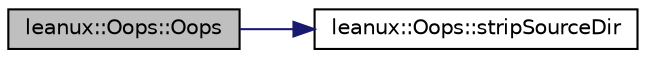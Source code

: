digraph "leanux::Oops::Oops"
{
 // LATEX_PDF_SIZE
  bgcolor="transparent";
  edge [fontname="Helvetica",fontsize="10",labelfontname="Helvetica",labelfontsize="10"];
  node [fontname="Helvetica",fontsize="10",shape=record];
  rankdir="LR";
  Node1 [label="leanux::Oops::Oops",height=0.2,width=0.4,color="black", fillcolor="grey75", style="filled", fontcolor="black",tooltip="construct Oops from source file name, line and with msg."];
  Node1 -> Node2 [color="midnightblue",fontsize="10",style="solid",fontname="Helvetica"];
  Node2 [label="leanux::Oops::stripSourceDir",height=0.2,width=0.4,color="black",URL="$classleanux_1_1Oops.html#aa3c934713fc5613089c1b7f2db5fa080",tooltip=" "];
}
